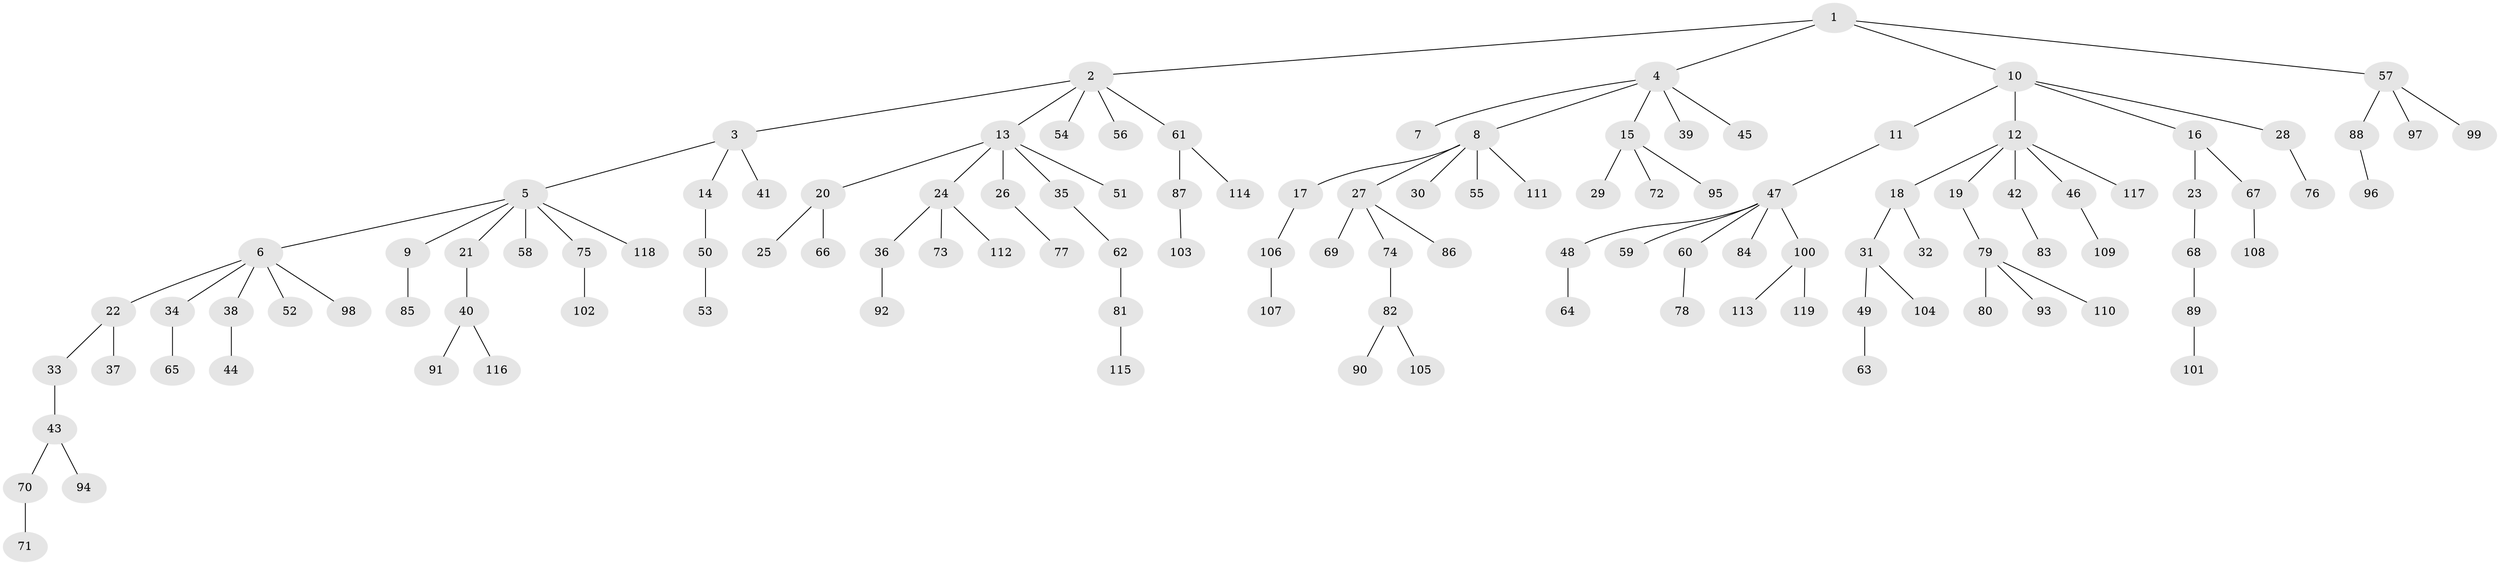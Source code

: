 // Generated by graph-tools (version 1.1) at 2025/53/03/09/25 04:53:15]
// undirected, 119 vertices, 118 edges
graph export_dot {
graph [start="1"]
  node [color=gray90,style=filled];
  1;
  2;
  3;
  4;
  5;
  6;
  7;
  8;
  9;
  10;
  11;
  12;
  13;
  14;
  15;
  16;
  17;
  18;
  19;
  20;
  21;
  22;
  23;
  24;
  25;
  26;
  27;
  28;
  29;
  30;
  31;
  32;
  33;
  34;
  35;
  36;
  37;
  38;
  39;
  40;
  41;
  42;
  43;
  44;
  45;
  46;
  47;
  48;
  49;
  50;
  51;
  52;
  53;
  54;
  55;
  56;
  57;
  58;
  59;
  60;
  61;
  62;
  63;
  64;
  65;
  66;
  67;
  68;
  69;
  70;
  71;
  72;
  73;
  74;
  75;
  76;
  77;
  78;
  79;
  80;
  81;
  82;
  83;
  84;
  85;
  86;
  87;
  88;
  89;
  90;
  91;
  92;
  93;
  94;
  95;
  96;
  97;
  98;
  99;
  100;
  101;
  102;
  103;
  104;
  105;
  106;
  107;
  108;
  109;
  110;
  111;
  112;
  113;
  114;
  115;
  116;
  117;
  118;
  119;
  1 -- 2;
  1 -- 4;
  1 -- 10;
  1 -- 57;
  2 -- 3;
  2 -- 13;
  2 -- 54;
  2 -- 56;
  2 -- 61;
  3 -- 5;
  3 -- 14;
  3 -- 41;
  4 -- 7;
  4 -- 8;
  4 -- 15;
  4 -- 39;
  4 -- 45;
  5 -- 6;
  5 -- 9;
  5 -- 21;
  5 -- 58;
  5 -- 75;
  5 -- 118;
  6 -- 22;
  6 -- 34;
  6 -- 38;
  6 -- 52;
  6 -- 98;
  8 -- 17;
  8 -- 27;
  8 -- 30;
  8 -- 55;
  8 -- 111;
  9 -- 85;
  10 -- 11;
  10 -- 12;
  10 -- 16;
  10 -- 28;
  11 -- 47;
  12 -- 18;
  12 -- 19;
  12 -- 42;
  12 -- 46;
  12 -- 117;
  13 -- 20;
  13 -- 24;
  13 -- 26;
  13 -- 35;
  13 -- 51;
  14 -- 50;
  15 -- 29;
  15 -- 72;
  15 -- 95;
  16 -- 23;
  16 -- 67;
  17 -- 106;
  18 -- 31;
  18 -- 32;
  19 -- 79;
  20 -- 25;
  20 -- 66;
  21 -- 40;
  22 -- 33;
  22 -- 37;
  23 -- 68;
  24 -- 36;
  24 -- 73;
  24 -- 112;
  26 -- 77;
  27 -- 69;
  27 -- 74;
  27 -- 86;
  28 -- 76;
  31 -- 49;
  31 -- 104;
  33 -- 43;
  34 -- 65;
  35 -- 62;
  36 -- 92;
  38 -- 44;
  40 -- 91;
  40 -- 116;
  42 -- 83;
  43 -- 70;
  43 -- 94;
  46 -- 109;
  47 -- 48;
  47 -- 59;
  47 -- 60;
  47 -- 84;
  47 -- 100;
  48 -- 64;
  49 -- 63;
  50 -- 53;
  57 -- 88;
  57 -- 97;
  57 -- 99;
  60 -- 78;
  61 -- 87;
  61 -- 114;
  62 -- 81;
  67 -- 108;
  68 -- 89;
  70 -- 71;
  74 -- 82;
  75 -- 102;
  79 -- 80;
  79 -- 93;
  79 -- 110;
  81 -- 115;
  82 -- 90;
  82 -- 105;
  87 -- 103;
  88 -- 96;
  89 -- 101;
  100 -- 113;
  100 -- 119;
  106 -- 107;
}
